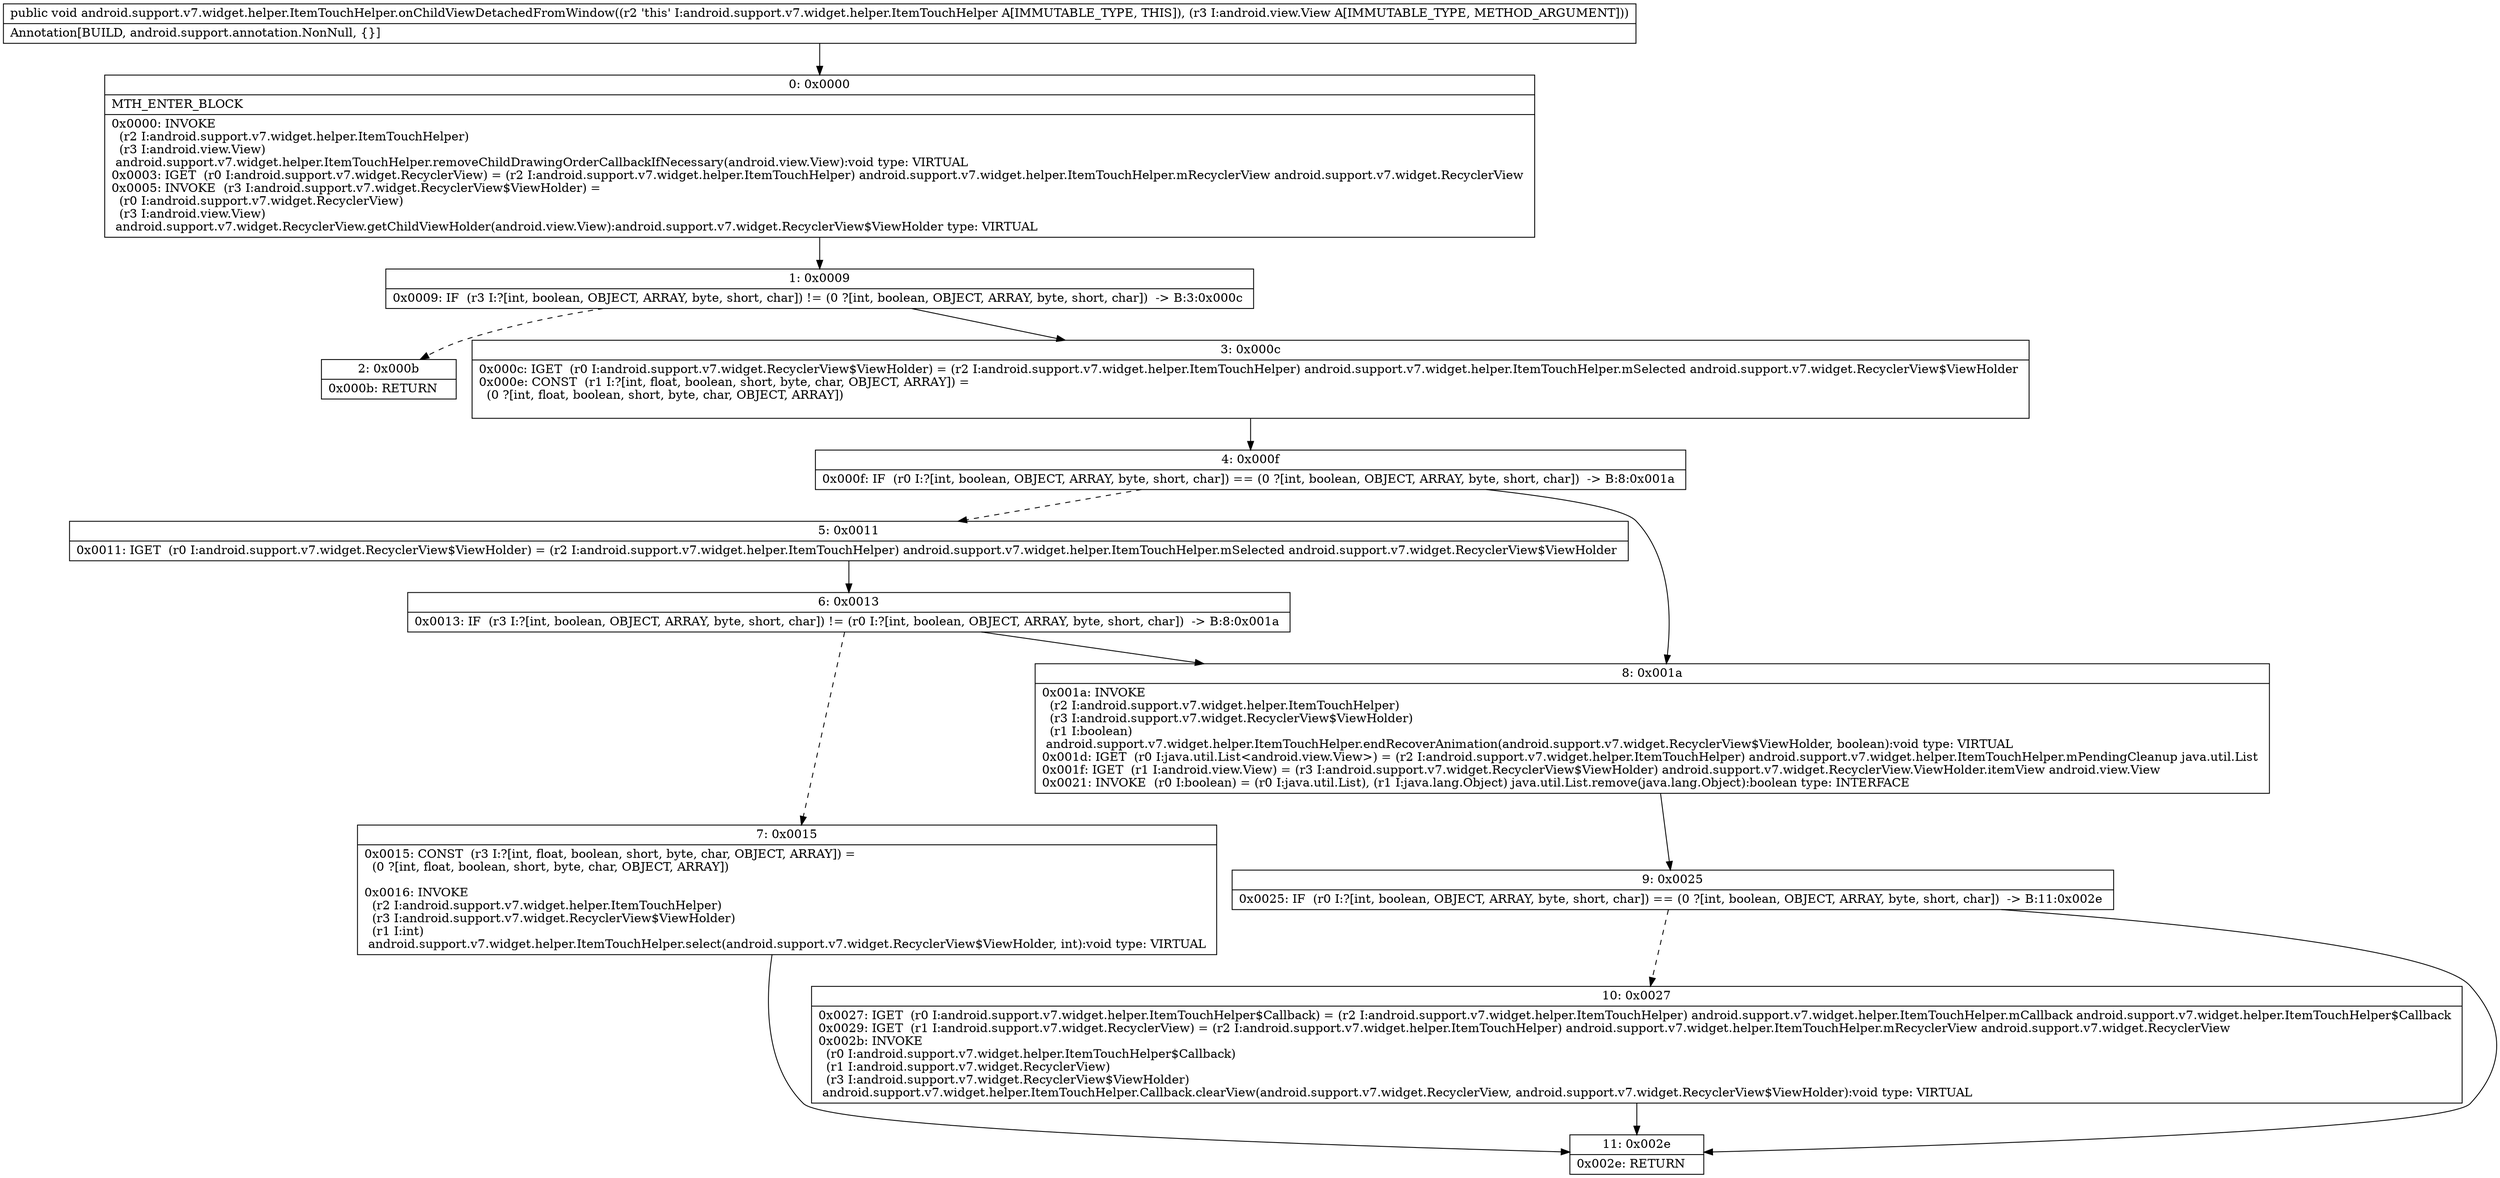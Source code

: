 digraph "CFG forandroid.support.v7.widget.helper.ItemTouchHelper.onChildViewDetachedFromWindow(Landroid\/view\/View;)V" {
Node_0 [shape=record,label="{0\:\ 0x0000|MTH_ENTER_BLOCK\l|0x0000: INVOKE  \l  (r2 I:android.support.v7.widget.helper.ItemTouchHelper)\l  (r3 I:android.view.View)\l android.support.v7.widget.helper.ItemTouchHelper.removeChildDrawingOrderCallbackIfNecessary(android.view.View):void type: VIRTUAL \l0x0003: IGET  (r0 I:android.support.v7.widget.RecyclerView) = (r2 I:android.support.v7.widget.helper.ItemTouchHelper) android.support.v7.widget.helper.ItemTouchHelper.mRecyclerView android.support.v7.widget.RecyclerView \l0x0005: INVOKE  (r3 I:android.support.v7.widget.RecyclerView$ViewHolder) = \l  (r0 I:android.support.v7.widget.RecyclerView)\l  (r3 I:android.view.View)\l android.support.v7.widget.RecyclerView.getChildViewHolder(android.view.View):android.support.v7.widget.RecyclerView$ViewHolder type: VIRTUAL \l}"];
Node_1 [shape=record,label="{1\:\ 0x0009|0x0009: IF  (r3 I:?[int, boolean, OBJECT, ARRAY, byte, short, char]) != (0 ?[int, boolean, OBJECT, ARRAY, byte, short, char])  \-\> B:3:0x000c \l}"];
Node_2 [shape=record,label="{2\:\ 0x000b|0x000b: RETURN   \l}"];
Node_3 [shape=record,label="{3\:\ 0x000c|0x000c: IGET  (r0 I:android.support.v7.widget.RecyclerView$ViewHolder) = (r2 I:android.support.v7.widget.helper.ItemTouchHelper) android.support.v7.widget.helper.ItemTouchHelper.mSelected android.support.v7.widget.RecyclerView$ViewHolder \l0x000e: CONST  (r1 I:?[int, float, boolean, short, byte, char, OBJECT, ARRAY]) = \l  (0 ?[int, float, boolean, short, byte, char, OBJECT, ARRAY])\l \l}"];
Node_4 [shape=record,label="{4\:\ 0x000f|0x000f: IF  (r0 I:?[int, boolean, OBJECT, ARRAY, byte, short, char]) == (0 ?[int, boolean, OBJECT, ARRAY, byte, short, char])  \-\> B:8:0x001a \l}"];
Node_5 [shape=record,label="{5\:\ 0x0011|0x0011: IGET  (r0 I:android.support.v7.widget.RecyclerView$ViewHolder) = (r2 I:android.support.v7.widget.helper.ItemTouchHelper) android.support.v7.widget.helper.ItemTouchHelper.mSelected android.support.v7.widget.RecyclerView$ViewHolder \l}"];
Node_6 [shape=record,label="{6\:\ 0x0013|0x0013: IF  (r3 I:?[int, boolean, OBJECT, ARRAY, byte, short, char]) != (r0 I:?[int, boolean, OBJECT, ARRAY, byte, short, char])  \-\> B:8:0x001a \l}"];
Node_7 [shape=record,label="{7\:\ 0x0015|0x0015: CONST  (r3 I:?[int, float, boolean, short, byte, char, OBJECT, ARRAY]) = \l  (0 ?[int, float, boolean, short, byte, char, OBJECT, ARRAY])\l \l0x0016: INVOKE  \l  (r2 I:android.support.v7.widget.helper.ItemTouchHelper)\l  (r3 I:android.support.v7.widget.RecyclerView$ViewHolder)\l  (r1 I:int)\l android.support.v7.widget.helper.ItemTouchHelper.select(android.support.v7.widget.RecyclerView$ViewHolder, int):void type: VIRTUAL \l}"];
Node_8 [shape=record,label="{8\:\ 0x001a|0x001a: INVOKE  \l  (r2 I:android.support.v7.widget.helper.ItemTouchHelper)\l  (r3 I:android.support.v7.widget.RecyclerView$ViewHolder)\l  (r1 I:boolean)\l android.support.v7.widget.helper.ItemTouchHelper.endRecoverAnimation(android.support.v7.widget.RecyclerView$ViewHolder, boolean):void type: VIRTUAL \l0x001d: IGET  (r0 I:java.util.List\<android.view.View\>) = (r2 I:android.support.v7.widget.helper.ItemTouchHelper) android.support.v7.widget.helper.ItemTouchHelper.mPendingCleanup java.util.List \l0x001f: IGET  (r1 I:android.view.View) = (r3 I:android.support.v7.widget.RecyclerView$ViewHolder) android.support.v7.widget.RecyclerView.ViewHolder.itemView android.view.View \l0x0021: INVOKE  (r0 I:boolean) = (r0 I:java.util.List), (r1 I:java.lang.Object) java.util.List.remove(java.lang.Object):boolean type: INTERFACE \l}"];
Node_9 [shape=record,label="{9\:\ 0x0025|0x0025: IF  (r0 I:?[int, boolean, OBJECT, ARRAY, byte, short, char]) == (0 ?[int, boolean, OBJECT, ARRAY, byte, short, char])  \-\> B:11:0x002e \l}"];
Node_10 [shape=record,label="{10\:\ 0x0027|0x0027: IGET  (r0 I:android.support.v7.widget.helper.ItemTouchHelper$Callback) = (r2 I:android.support.v7.widget.helper.ItemTouchHelper) android.support.v7.widget.helper.ItemTouchHelper.mCallback android.support.v7.widget.helper.ItemTouchHelper$Callback \l0x0029: IGET  (r1 I:android.support.v7.widget.RecyclerView) = (r2 I:android.support.v7.widget.helper.ItemTouchHelper) android.support.v7.widget.helper.ItemTouchHelper.mRecyclerView android.support.v7.widget.RecyclerView \l0x002b: INVOKE  \l  (r0 I:android.support.v7.widget.helper.ItemTouchHelper$Callback)\l  (r1 I:android.support.v7.widget.RecyclerView)\l  (r3 I:android.support.v7.widget.RecyclerView$ViewHolder)\l android.support.v7.widget.helper.ItemTouchHelper.Callback.clearView(android.support.v7.widget.RecyclerView, android.support.v7.widget.RecyclerView$ViewHolder):void type: VIRTUAL \l}"];
Node_11 [shape=record,label="{11\:\ 0x002e|0x002e: RETURN   \l}"];
MethodNode[shape=record,label="{public void android.support.v7.widget.helper.ItemTouchHelper.onChildViewDetachedFromWindow((r2 'this' I:android.support.v7.widget.helper.ItemTouchHelper A[IMMUTABLE_TYPE, THIS]), (r3 I:android.view.View A[IMMUTABLE_TYPE, METHOD_ARGUMENT]))  | Annotation[BUILD, android.support.annotation.NonNull, \{\}]\l}"];
MethodNode -> Node_0;
Node_0 -> Node_1;
Node_1 -> Node_2[style=dashed];
Node_1 -> Node_3;
Node_3 -> Node_4;
Node_4 -> Node_5[style=dashed];
Node_4 -> Node_8;
Node_5 -> Node_6;
Node_6 -> Node_7[style=dashed];
Node_6 -> Node_8;
Node_7 -> Node_11;
Node_8 -> Node_9;
Node_9 -> Node_10[style=dashed];
Node_9 -> Node_11;
Node_10 -> Node_11;
}


